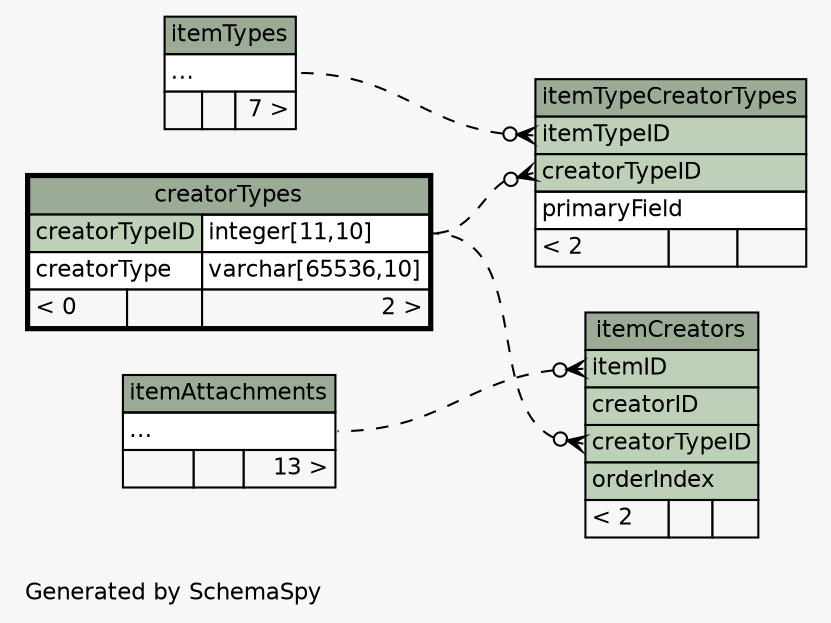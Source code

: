 // dot 2.34.0 on Linux 3.11.6-1-ARCH
// SchemaSpy rev 590
digraph "impliedTwoDegreesRelationshipsDiagram" {
  graph [
    rankdir="RL"
    bgcolor="#f7f7f7"
    label="\nGenerated by SchemaSpy"
    labeljust="l"
    nodesep="0.18"
    ranksep="0.46"
    fontname="Helvetica"
    fontsize="11"
  ];
  node [
    fontname="Helvetica"
    fontsize="11"
    shape="plaintext"
  ];
  edge [
    arrowsize="0.8"
  ];
  "itemCreators":"creatorTypeID":w -> "creatorTypes":"creatorTypeID.type":e [arrowhead=none dir=back arrowtail=crowodot style=dashed];
  "itemCreators":"itemID":w -> "itemAttachments":"elipses":e [arrowhead=none dir=back arrowtail=crowodot style=dashed];
  "itemTypeCreatorTypes":"creatorTypeID":w -> "creatorTypes":"creatorTypeID.type":e [arrowhead=none dir=back arrowtail=crowodot style=dashed];
  "itemTypeCreatorTypes":"itemTypeID":w -> "itemTypes":"elipses":e [arrowhead=none dir=back arrowtail=crowodot style=dashed];
  "creatorTypes" [
    label=<
    <TABLE BORDER="2" CELLBORDER="1" CELLSPACING="0" BGCOLOR="#ffffff">
      <TR><TD COLSPAN="3" BGCOLOR="#9bab96" ALIGN="CENTER">creatorTypes</TD></TR>
      <TR><TD PORT="creatorTypeID" COLSPAN="2" BGCOLOR="#bed1b8" ALIGN="LEFT">creatorTypeID</TD><TD PORT="creatorTypeID.type" ALIGN="LEFT">integer[11,10]</TD></TR>
      <TR><TD PORT="creatorType" COLSPAN="2" ALIGN="LEFT">creatorType</TD><TD PORT="creatorType.type" ALIGN="LEFT">varchar[65536,10]</TD></TR>
      <TR><TD ALIGN="LEFT" BGCOLOR="#f7f7f7">&lt; 0</TD><TD ALIGN="RIGHT" BGCOLOR="#f7f7f7">  </TD><TD ALIGN="RIGHT" BGCOLOR="#f7f7f7">2 &gt;</TD></TR>
    </TABLE>>
    URL="creatorTypes.html"
    tooltip="creatorTypes"
  ];
  "itemAttachments" [
    label=<
    <TABLE BORDER="0" CELLBORDER="1" CELLSPACING="0" BGCOLOR="#ffffff">
      <TR><TD COLSPAN="3" BGCOLOR="#9bab96" ALIGN="CENTER">itemAttachments</TD></TR>
      <TR><TD PORT="elipses" COLSPAN="3" ALIGN="LEFT">...</TD></TR>
      <TR><TD ALIGN="LEFT" BGCOLOR="#f7f7f7">  </TD><TD ALIGN="RIGHT" BGCOLOR="#f7f7f7">  </TD><TD ALIGN="RIGHT" BGCOLOR="#f7f7f7">13 &gt;</TD></TR>
    </TABLE>>
    URL="itemAttachments.html"
    tooltip="itemAttachments"
  ];
  "itemCreators" [
    label=<
    <TABLE BORDER="0" CELLBORDER="1" CELLSPACING="0" BGCOLOR="#ffffff">
      <TR><TD COLSPAN="3" BGCOLOR="#9bab96" ALIGN="CENTER">itemCreators</TD></TR>
      <TR><TD PORT="itemID" COLSPAN="3" BGCOLOR="#bed1b8" ALIGN="LEFT">itemID</TD></TR>
      <TR><TD PORT="creatorID" COLSPAN="3" BGCOLOR="#bed1b8" ALIGN="LEFT">creatorID</TD></TR>
      <TR><TD PORT="creatorTypeID" COLSPAN="3" BGCOLOR="#bed1b8" ALIGN="LEFT">creatorTypeID</TD></TR>
      <TR><TD PORT="orderIndex" COLSPAN="3" BGCOLOR="#bed1b8" ALIGN="LEFT">orderIndex</TD></TR>
      <TR><TD ALIGN="LEFT" BGCOLOR="#f7f7f7">&lt; 2</TD><TD ALIGN="RIGHT" BGCOLOR="#f7f7f7">  </TD><TD ALIGN="RIGHT" BGCOLOR="#f7f7f7">  </TD></TR>
    </TABLE>>
    URL="itemCreators.html"
    tooltip="itemCreators"
  ];
  "itemTypeCreatorTypes" [
    label=<
    <TABLE BORDER="0" CELLBORDER="1" CELLSPACING="0" BGCOLOR="#ffffff">
      <TR><TD COLSPAN="3" BGCOLOR="#9bab96" ALIGN="CENTER">itemTypeCreatorTypes</TD></TR>
      <TR><TD PORT="itemTypeID" COLSPAN="3" BGCOLOR="#bed1b8" ALIGN="LEFT">itemTypeID</TD></TR>
      <TR><TD PORT="creatorTypeID" COLSPAN="3" BGCOLOR="#bed1b8" ALIGN="LEFT">creatorTypeID</TD></TR>
      <TR><TD PORT="primaryField" COLSPAN="3" ALIGN="LEFT">primaryField</TD></TR>
      <TR><TD ALIGN="LEFT" BGCOLOR="#f7f7f7">&lt; 2</TD><TD ALIGN="RIGHT" BGCOLOR="#f7f7f7">  </TD><TD ALIGN="RIGHT" BGCOLOR="#f7f7f7">  </TD></TR>
    </TABLE>>
    URL="itemTypeCreatorTypes.html"
    tooltip="itemTypeCreatorTypes"
  ];
  "itemTypes" [
    label=<
    <TABLE BORDER="0" CELLBORDER="1" CELLSPACING="0" BGCOLOR="#ffffff">
      <TR><TD COLSPAN="3" BGCOLOR="#9bab96" ALIGN="CENTER">itemTypes</TD></TR>
      <TR><TD PORT="elipses" COLSPAN="3" ALIGN="LEFT">...</TD></TR>
      <TR><TD ALIGN="LEFT" BGCOLOR="#f7f7f7">  </TD><TD ALIGN="RIGHT" BGCOLOR="#f7f7f7">  </TD><TD ALIGN="RIGHT" BGCOLOR="#f7f7f7">7 &gt;</TD></TR>
    </TABLE>>
    URL="itemTypes.html"
    tooltip="itemTypes"
  ];
}
